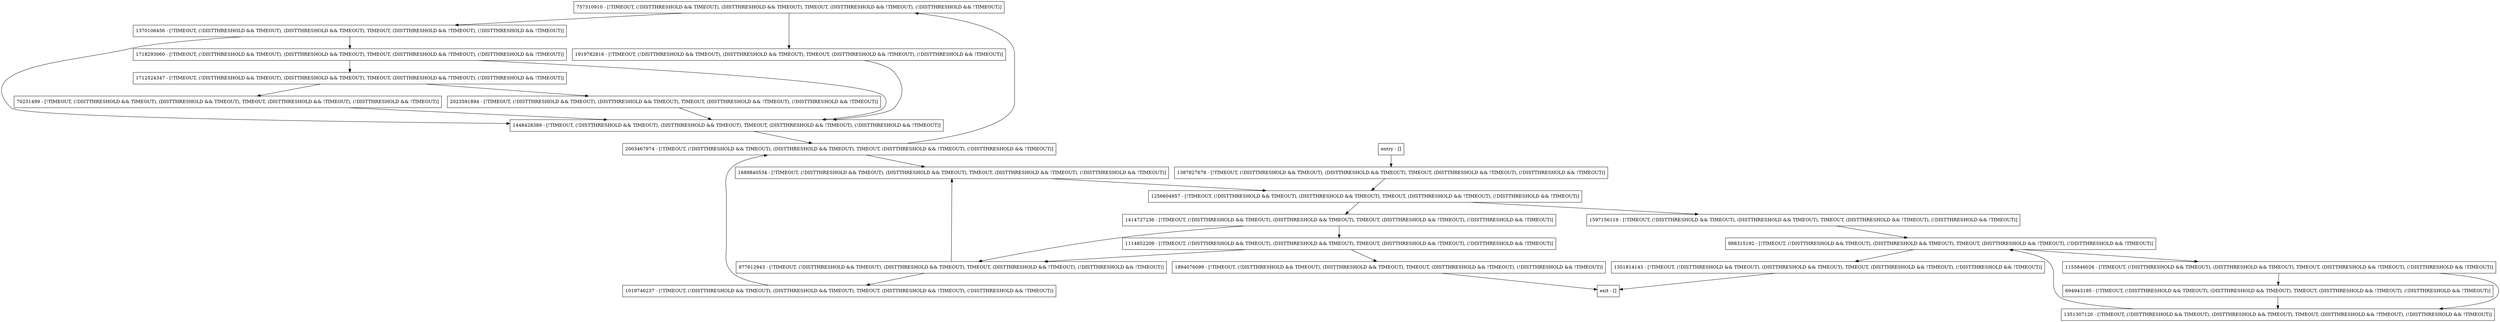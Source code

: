 digraph getMergedColors {
node [shape=record];
757310910 [label="757310910 - [!TIMEOUT, (!DISTTHRESHOLD && TIMEOUT), (DISTTHRESHOLD && TIMEOUT), TIMEOUT, (DISTTHRESHOLD && !TIMEOUT), (!DISTTHRESHOLD && !TIMEOUT)]"];
1448428389 [label="1448428389 - [!TIMEOUT, (!DISTTHRESHOLD && TIMEOUT), (DISTTHRESHOLD && TIMEOUT), TIMEOUT, (DISTTHRESHOLD && !TIMEOUT), (!DISTTHRESHOLD && !TIMEOUT)]"];
1387827678 [label="1387827678 - [!TIMEOUT, (!DISTTHRESHOLD && TIMEOUT), (DISTTHRESHOLD && TIMEOUT), TIMEOUT, (DISTTHRESHOLD && !TIMEOUT), (!DISTTHRESHOLD && !TIMEOUT)]"];
1351814143 [label="1351814143 - [!TIMEOUT, (!DISTTHRESHOLD && TIMEOUT), (DISTTHRESHOLD && TIMEOUT), TIMEOUT, (DISTTHRESHOLD && !TIMEOUT), (!DISTTHRESHOLD && !TIMEOUT)]"];
1689840534 [label="1689840534 - [!TIMEOUT, (!DISTTHRESHOLD && TIMEOUT), (DISTTHRESHOLD && TIMEOUT), TIMEOUT, (DISTTHRESHOLD && !TIMEOUT), (!DISTTHRESHOLD && !TIMEOUT)]"];
1155846026 [label="1155846026 - [!TIMEOUT, (!DISTTHRESHOLD && TIMEOUT), (DISTTHRESHOLD && TIMEOUT), TIMEOUT, (DISTTHRESHOLD && !TIMEOUT), (!DISTTHRESHOLD && !TIMEOUT)]"];
2003467974 [label="2003467974 - [!TIMEOUT, (!DISTTHRESHOLD && TIMEOUT), (DISTTHRESHOLD && TIMEOUT), TIMEOUT, (DISTTHRESHOLD && !TIMEOUT), (!DISTTHRESHOLD && !TIMEOUT)]"];
1019746237 [label="1019746237 - [!TIMEOUT, (!DISTTHRESHOLD && TIMEOUT), (DISTTHRESHOLD && TIMEOUT), TIMEOUT, (DISTTHRESHOLD && !TIMEOUT), (!DISTTHRESHOLD && !TIMEOUT)]"];
1894076099 [label="1894076099 - [!TIMEOUT, (!DISTTHRESHOLD && TIMEOUT), (DISTTHRESHOLD && TIMEOUT), TIMEOUT, (DISTTHRESHOLD && !TIMEOUT), (!DISTTHRESHOLD && !TIMEOUT)]"];
2023591894 [label="2023591894 - [!TIMEOUT, (!DISTTHRESHOLD && TIMEOUT), (DISTTHRESHOLD && TIMEOUT), TIMEOUT, (DISTTHRESHOLD && !TIMEOUT), (!DISTTHRESHOLD && !TIMEOUT)]"];
1351307120 [label="1351307120 - [!TIMEOUT, (!DISTTHRESHOLD && TIMEOUT), (DISTTHRESHOLD && TIMEOUT), TIMEOUT, (DISTTHRESHOLD && !TIMEOUT), (!DISTTHRESHOLD && !TIMEOUT)]"];
1414727236 [label="1414727236 - [!TIMEOUT, (!DISTTHRESHOLD && TIMEOUT), (DISTTHRESHOLD && TIMEOUT), TIMEOUT, (DISTTHRESHOLD && !TIMEOUT), (!DISTTHRESHOLD && !TIMEOUT)]"];
977612943 [label="977612943 - [!TIMEOUT, (!DISTTHRESHOLD && TIMEOUT), (DISTTHRESHOLD && TIMEOUT), TIMEOUT, (DISTTHRESHOLD && !TIMEOUT), (!DISTTHRESHOLD && !TIMEOUT)]"];
1256604957 [label="1256604957 - [!TIMEOUT, (!DISTTHRESHOLD && TIMEOUT), (DISTTHRESHOLD && TIMEOUT), TIMEOUT, (DISTTHRESHOLD && !TIMEOUT), (!DISTTHRESHOLD && !TIMEOUT)]"];
1114852209 [label="1114852209 - [!TIMEOUT, (!DISTTHRESHOLD && TIMEOUT), (DISTTHRESHOLD && TIMEOUT), TIMEOUT, (DISTTHRESHOLD && !TIMEOUT), (!DISTTHRESHOLD && !TIMEOUT)]"];
70231499 [label="70231499 - [!TIMEOUT, (!DISTTHRESHOLD && TIMEOUT), (DISTTHRESHOLD && TIMEOUT), TIMEOUT, (DISTTHRESHOLD && !TIMEOUT), (!DISTTHRESHOLD && !TIMEOUT)]"];
988315192 [label="988315192 - [!TIMEOUT, (!DISTTHRESHOLD && TIMEOUT), (DISTTHRESHOLD && TIMEOUT), TIMEOUT, (DISTTHRESHOLD && !TIMEOUT), (!DISTTHRESHOLD && !TIMEOUT)]"];
694943195 [label="694943195 - [!TIMEOUT, (!DISTTHRESHOLD && TIMEOUT), (DISTTHRESHOLD && TIMEOUT), TIMEOUT, (DISTTHRESHOLD && !TIMEOUT), (!DISTTHRESHOLD && !TIMEOUT)]"];
1718293060 [label="1718293060 - [!TIMEOUT, (!DISTTHRESHOLD && TIMEOUT), (DISTTHRESHOLD && TIMEOUT), TIMEOUT, (DISTTHRESHOLD && !TIMEOUT), (!DISTTHRESHOLD && !TIMEOUT)]"];
1370106456 [label="1370106456 - [!TIMEOUT, (!DISTTHRESHOLD && TIMEOUT), (DISTTHRESHOLD && TIMEOUT), TIMEOUT, (DISTTHRESHOLD && !TIMEOUT), (!DISTTHRESHOLD && !TIMEOUT)]"];
entry [label="entry - []"];
exit [label="exit - []"];
1919782816 [label="1919782816 - [!TIMEOUT, (!DISTTHRESHOLD && TIMEOUT), (DISTTHRESHOLD && TIMEOUT), TIMEOUT, (DISTTHRESHOLD && !TIMEOUT), (!DISTTHRESHOLD && !TIMEOUT)]"];
1712524347 [label="1712524347 - [!TIMEOUT, (!DISTTHRESHOLD && TIMEOUT), (DISTTHRESHOLD && TIMEOUT), TIMEOUT, (DISTTHRESHOLD && !TIMEOUT), (!DISTTHRESHOLD && !TIMEOUT)]"];
1597156119 [label="1597156119 - [!TIMEOUT, (!DISTTHRESHOLD && TIMEOUT), (DISTTHRESHOLD && TIMEOUT), TIMEOUT, (DISTTHRESHOLD && !TIMEOUT), (!DISTTHRESHOLD && !TIMEOUT)]"];
entry;
exit;
757310910 -> 1919782816;
757310910 -> 1370106456;
1448428389 -> 2003467974;
1387827678 -> 1256604957;
1351814143 -> exit;
1689840534 -> 1256604957;
1155846026 -> 1351307120;
1155846026 -> 694943195;
2003467974 -> 757310910;
2003467974 -> 1689840534;
1019746237 -> 2003467974;
1894076099 -> exit;
2023591894 -> 1448428389;
1351307120 -> 988315192;
1414727236 -> 977612943;
1414727236 -> 1114852209;
977612943 -> 1019746237;
977612943 -> 1689840534;
1256604957 -> 1414727236;
1256604957 -> 1597156119;
1114852209 -> 1894076099;
1114852209 -> 977612943;
70231499 -> 1448428389;
988315192 -> 1351814143;
988315192 -> 1155846026;
694943195 -> 1351307120;
1718293060 -> 1448428389;
1718293060 -> 1712524347;
1370106456 -> 1448428389;
1370106456 -> 1718293060;
entry -> 1387827678;
1919782816 -> 1448428389;
1712524347 -> 2023591894;
1712524347 -> 70231499;
1597156119 -> 988315192;
}
